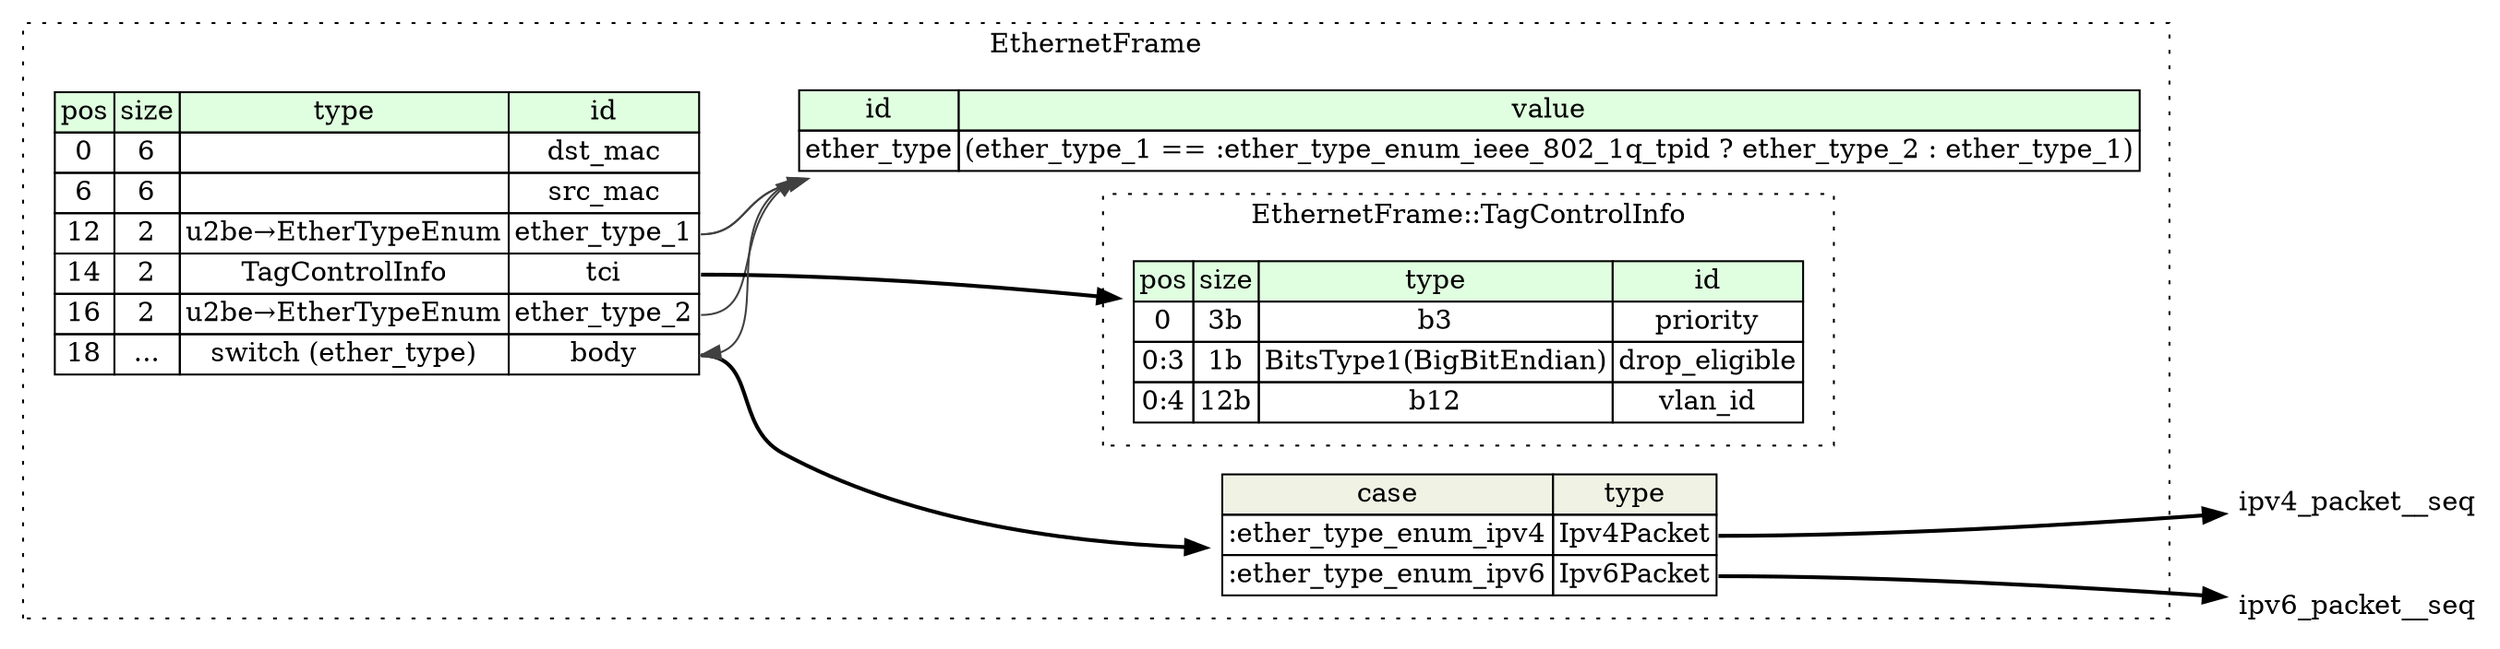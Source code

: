 digraph {
	rankdir=LR;
	node [shape=plaintext];
	subgraph cluster__ethernet_frame {
		label="EthernetFrame";
		graph[style=dotted];

		ethernet_frame__seq [label=<<TABLE BORDER="0" CELLBORDER="1" CELLSPACING="0">
			<TR><TD BGCOLOR="#E0FFE0">pos</TD><TD BGCOLOR="#E0FFE0">size</TD><TD BGCOLOR="#E0FFE0">type</TD><TD BGCOLOR="#E0FFE0">id</TD></TR>
			<TR><TD PORT="dst_mac_pos">0</TD><TD PORT="dst_mac_size">6</TD><TD></TD><TD PORT="dst_mac_type">dst_mac</TD></TR>
			<TR><TD PORT="src_mac_pos">6</TD><TD PORT="src_mac_size">6</TD><TD></TD><TD PORT="src_mac_type">src_mac</TD></TR>
			<TR><TD PORT="ether_type_1_pos">12</TD><TD PORT="ether_type_1_size">2</TD><TD>u2be→EtherTypeEnum</TD><TD PORT="ether_type_1_type">ether_type_1</TD></TR>
			<TR><TD PORT="tci_pos">14</TD><TD PORT="tci_size">2</TD><TD>TagControlInfo</TD><TD PORT="tci_type">tci</TD></TR>
			<TR><TD PORT="ether_type_2_pos">16</TD><TD PORT="ether_type_2_size">2</TD><TD>u2be→EtherTypeEnum</TD><TD PORT="ether_type_2_type">ether_type_2</TD></TR>
			<TR><TD PORT="body_pos">18</TD><TD PORT="body_size">...</TD><TD>switch (ether_type)</TD><TD PORT="body_type">body</TD></TR>
		</TABLE>>];
		ethernet_frame__inst__ether_type [label=<<TABLE BORDER="0" CELLBORDER="1" CELLSPACING="0">
			<TR><TD BGCOLOR="#E0FFE0">id</TD><TD BGCOLOR="#E0FFE0">value</TD></TR>
			<TR><TD>ether_type</TD><TD>(ether_type_1 == :ether_type_enum_ieee_802_1q_tpid ? ether_type_2 : ether_type_1)</TD></TR>
		</TABLE>>];
ethernet_frame__seq_body_switch [label=<<TABLE BORDER="0" CELLBORDER="1" CELLSPACING="0">
	<TR><TD BGCOLOR="#F0F2E4">case</TD><TD BGCOLOR="#F0F2E4">type</TD></TR>
	<TR><TD>:ether_type_enum_ipv4</TD><TD PORT="case0">Ipv4Packet</TD></TR>
	<TR><TD>:ether_type_enum_ipv6</TD><TD PORT="case1">Ipv6Packet</TD></TR>
</TABLE>>];
		subgraph cluster__tag_control_info {
			label="EthernetFrame::TagControlInfo";
			graph[style=dotted];

			tag_control_info__seq [label=<<TABLE BORDER="0" CELLBORDER="1" CELLSPACING="0">
				<TR><TD BGCOLOR="#E0FFE0">pos</TD><TD BGCOLOR="#E0FFE0">size</TD><TD BGCOLOR="#E0FFE0">type</TD><TD BGCOLOR="#E0FFE0">id</TD></TR>
				<TR><TD PORT="priority_pos">0</TD><TD PORT="priority_size">3b</TD><TD>b3</TD><TD PORT="priority_type">priority</TD></TR>
				<TR><TD PORT="drop_eligible_pos">0:3</TD><TD PORT="drop_eligible_size">1b</TD><TD>BitsType1(BigBitEndian)</TD><TD PORT="drop_eligible_type">drop_eligible</TD></TR>
				<TR><TD PORT="vlan_id_pos">0:4</TD><TD PORT="vlan_id_size">12b</TD><TD>b12</TD><TD PORT="vlan_id_type">vlan_id</TD></TR>
			</TABLE>>];
		}
	}
	ethernet_frame__seq:tci_type -> tag_control_info__seq [style=bold];
	ethernet_frame__seq:body_type -> ethernet_frame__seq_body_switch [style=bold];
	ethernet_frame__seq_body_switch:case0 -> ipv4_packet__seq [style=bold];
	ethernet_frame__seq_body_switch:case1 -> ipv6_packet__seq [style=bold];
	ethernet_frame__inst__ether_type:ether_type_type -> ethernet_frame__seq:body_type [color="#404040"];
	ethernet_frame__seq:ether_type_1_type -> ethernet_frame__inst__ether_type [color="#404040"];
	ethernet_frame__seq:ether_type_2_type -> ethernet_frame__inst__ether_type [color="#404040"];
	ethernet_frame__seq:ether_type_1_type -> ethernet_frame__inst__ether_type [color="#404040"];
}
